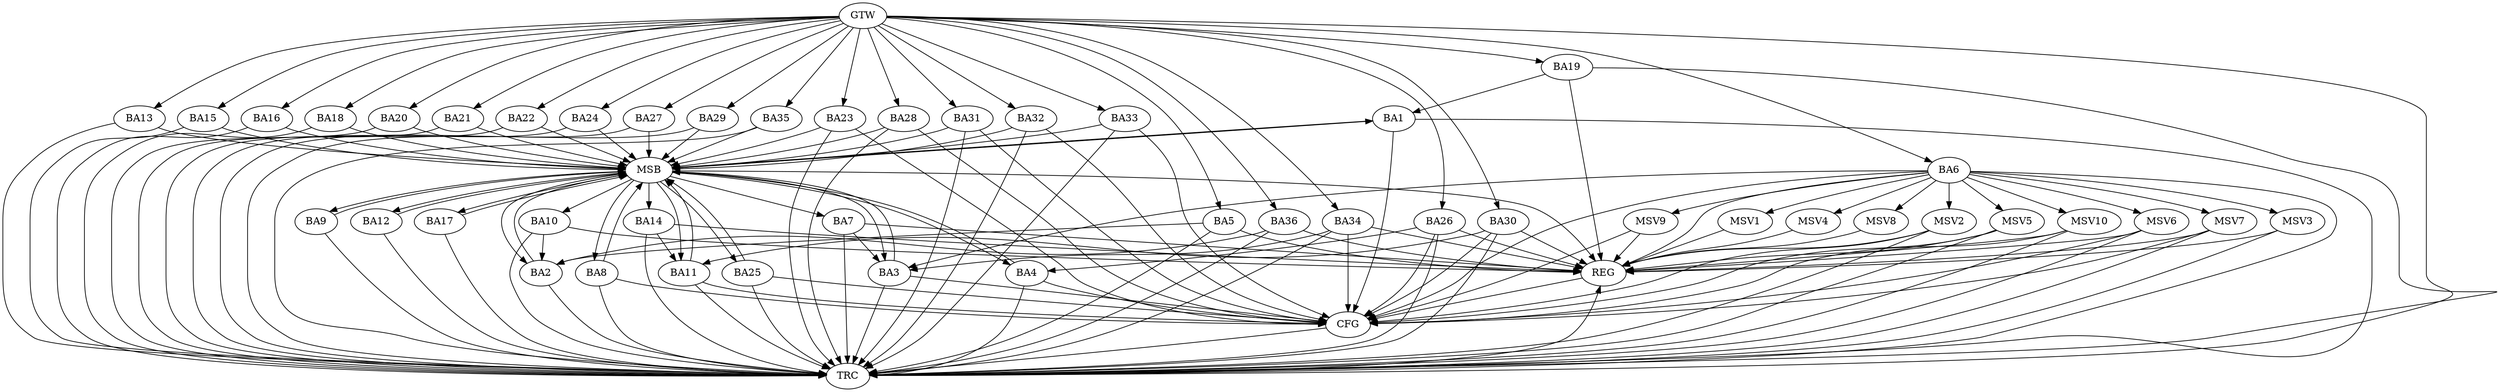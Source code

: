 strict digraph G {
  BA1 [ label="BA1" ];
  BA2 [ label="BA2" ];
  BA3 [ label="BA3" ];
  BA4 [ label="BA4" ];
  BA5 [ label="BA5" ];
  BA6 [ label="BA6" ];
  BA7 [ label="BA7" ];
  BA8 [ label="BA8" ];
  BA9 [ label="BA9" ];
  BA10 [ label="BA10" ];
  BA11 [ label="BA11" ];
  BA12 [ label="BA12" ];
  BA13 [ label="BA13" ];
  BA14 [ label="BA14" ];
  BA15 [ label="BA15" ];
  BA16 [ label="BA16" ];
  BA17 [ label="BA17" ];
  BA18 [ label="BA18" ];
  BA19 [ label="BA19" ];
  BA20 [ label="BA20" ];
  BA21 [ label="BA21" ];
  BA22 [ label="BA22" ];
  BA23 [ label="BA23" ];
  BA24 [ label="BA24" ];
  BA25 [ label="BA25" ];
  BA26 [ label="BA26" ];
  BA27 [ label="BA27" ];
  BA28 [ label="BA28" ];
  BA29 [ label="BA29" ];
  BA30 [ label="BA30" ];
  BA31 [ label="BA31" ];
  BA32 [ label="BA32" ];
  BA33 [ label="BA33" ];
  BA34 [ label="BA34" ];
  BA35 [ label="BA35" ];
  BA36 [ label="BA36" ];
  GTW [ label="GTW" ];
  REG [ label="REG" ];
  MSB [ label="MSB" ];
  CFG [ label="CFG" ];
  TRC [ label="TRC" ];
  MSV1 [ label="MSV1" ];
  MSV2 [ label="MSV2" ];
  MSV3 [ label="MSV3" ];
  MSV4 [ label="MSV4" ];
  MSV5 [ label="MSV5" ];
  MSV6 [ label="MSV6" ];
  MSV7 [ label="MSV7" ];
  MSV8 [ label="MSV8" ];
  MSV9 [ label="MSV9" ];
  MSV10 [ label="MSV10" ];
  BA5 -> BA2;
  BA6 -> BA3;
  BA7 -> BA3;
  BA10 -> BA2;
  BA14 -> BA11;
  BA19 -> BA1;
  BA26 -> BA4;
  BA30 -> BA11;
  BA34 -> BA3;
  BA36 -> BA2;
  GTW -> BA5;
  GTW -> BA6;
  GTW -> BA13;
  GTW -> BA15;
  GTW -> BA16;
  GTW -> BA18;
  GTW -> BA19;
  GTW -> BA20;
  GTW -> BA21;
  GTW -> BA22;
  GTW -> BA23;
  GTW -> BA24;
  GTW -> BA26;
  GTW -> BA27;
  GTW -> BA28;
  GTW -> BA29;
  GTW -> BA30;
  GTW -> BA31;
  GTW -> BA32;
  GTW -> BA33;
  GTW -> BA34;
  GTW -> BA35;
  GTW -> BA36;
  BA5 -> REG;
  BA6 -> REG;
  BA7 -> REG;
  BA10 -> REG;
  BA14 -> REG;
  BA19 -> REG;
  BA26 -> REG;
  BA30 -> REG;
  BA34 -> REG;
  BA36 -> REG;
  BA1 -> MSB;
  MSB -> BA2;
  MSB -> REG;
  BA2 -> MSB;
  MSB -> BA1;
  BA3 -> MSB;
  BA4 -> MSB;
  BA8 -> MSB;
  MSB -> BA7;
  BA9 -> MSB;
  MSB -> BA4;
  BA11 -> MSB;
  MSB -> BA3;
  BA12 -> MSB;
  BA13 -> MSB;
  MSB -> BA12;
  BA15 -> MSB;
  BA16 -> MSB;
  MSB -> BA11;
  BA17 -> MSB;
  BA18 -> MSB;
  MSB -> BA14;
  BA20 -> MSB;
  MSB -> BA9;
  BA21 -> MSB;
  MSB -> BA10;
  BA22 -> MSB;
  BA23 -> MSB;
  BA24 -> MSB;
  BA25 -> MSB;
  BA27 -> MSB;
  MSB -> BA17;
  BA28 -> MSB;
  BA29 -> MSB;
  BA31 -> MSB;
  BA32 -> MSB;
  BA33 -> MSB;
  MSB -> BA25;
  BA35 -> MSB;
  MSB -> BA8;
  BA4 -> CFG;
  BA33 -> CFG;
  BA25 -> CFG;
  BA30 -> CFG;
  BA6 -> CFG;
  BA3 -> CFG;
  BA1 -> CFG;
  BA11 -> CFG;
  BA31 -> CFG;
  BA23 -> CFG;
  BA28 -> CFG;
  BA34 -> CFG;
  BA8 -> CFG;
  BA32 -> CFG;
  BA26 -> CFG;
  REG -> CFG;
  BA1 -> TRC;
  BA2 -> TRC;
  BA3 -> TRC;
  BA4 -> TRC;
  BA5 -> TRC;
  BA6 -> TRC;
  BA7 -> TRC;
  BA8 -> TRC;
  BA9 -> TRC;
  BA10 -> TRC;
  BA11 -> TRC;
  BA12 -> TRC;
  BA13 -> TRC;
  BA14 -> TRC;
  BA15 -> TRC;
  BA16 -> TRC;
  BA17 -> TRC;
  BA18 -> TRC;
  BA19 -> TRC;
  BA20 -> TRC;
  BA21 -> TRC;
  BA22 -> TRC;
  BA23 -> TRC;
  BA24 -> TRC;
  BA25 -> TRC;
  BA26 -> TRC;
  BA27 -> TRC;
  BA28 -> TRC;
  BA29 -> TRC;
  BA30 -> TRC;
  BA31 -> TRC;
  BA32 -> TRC;
  BA33 -> TRC;
  BA34 -> TRC;
  BA35 -> TRC;
  BA36 -> TRC;
  GTW -> TRC;
  CFG -> TRC;
  TRC -> REG;
  BA6 -> MSV1;
  BA6 -> MSV2;
  MSV1 -> REG;
  MSV2 -> REG;
  MSV2 -> TRC;
  MSV2 -> CFG;
  BA6 -> MSV3;
  BA6 -> MSV4;
  MSV3 -> REG;
  MSV3 -> TRC;
  MSV4 -> REG;
  BA6 -> MSV5;
  MSV5 -> REG;
  MSV5 -> TRC;
  MSV5 -> CFG;
  BA6 -> MSV6;
  BA6 -> MSV7;
  BA6 -> MSV8;
  MSV6 -> REG;
  MSV6 -> TRC;
  MSV6 -> CFG;
  MSV7 -> REG;
  MSV7 -> TRC;
  MSV7 -> CFG;
  MSV8 -> REG;
  BA6 -> MSV9;
  MSV9 -> REG;
  MSV9 -> CFG;
  BA6 -> MSV10;
  MSV10 -> REG;
  MSV10 -> TRC;
  MSV10 -> CFG;
}
